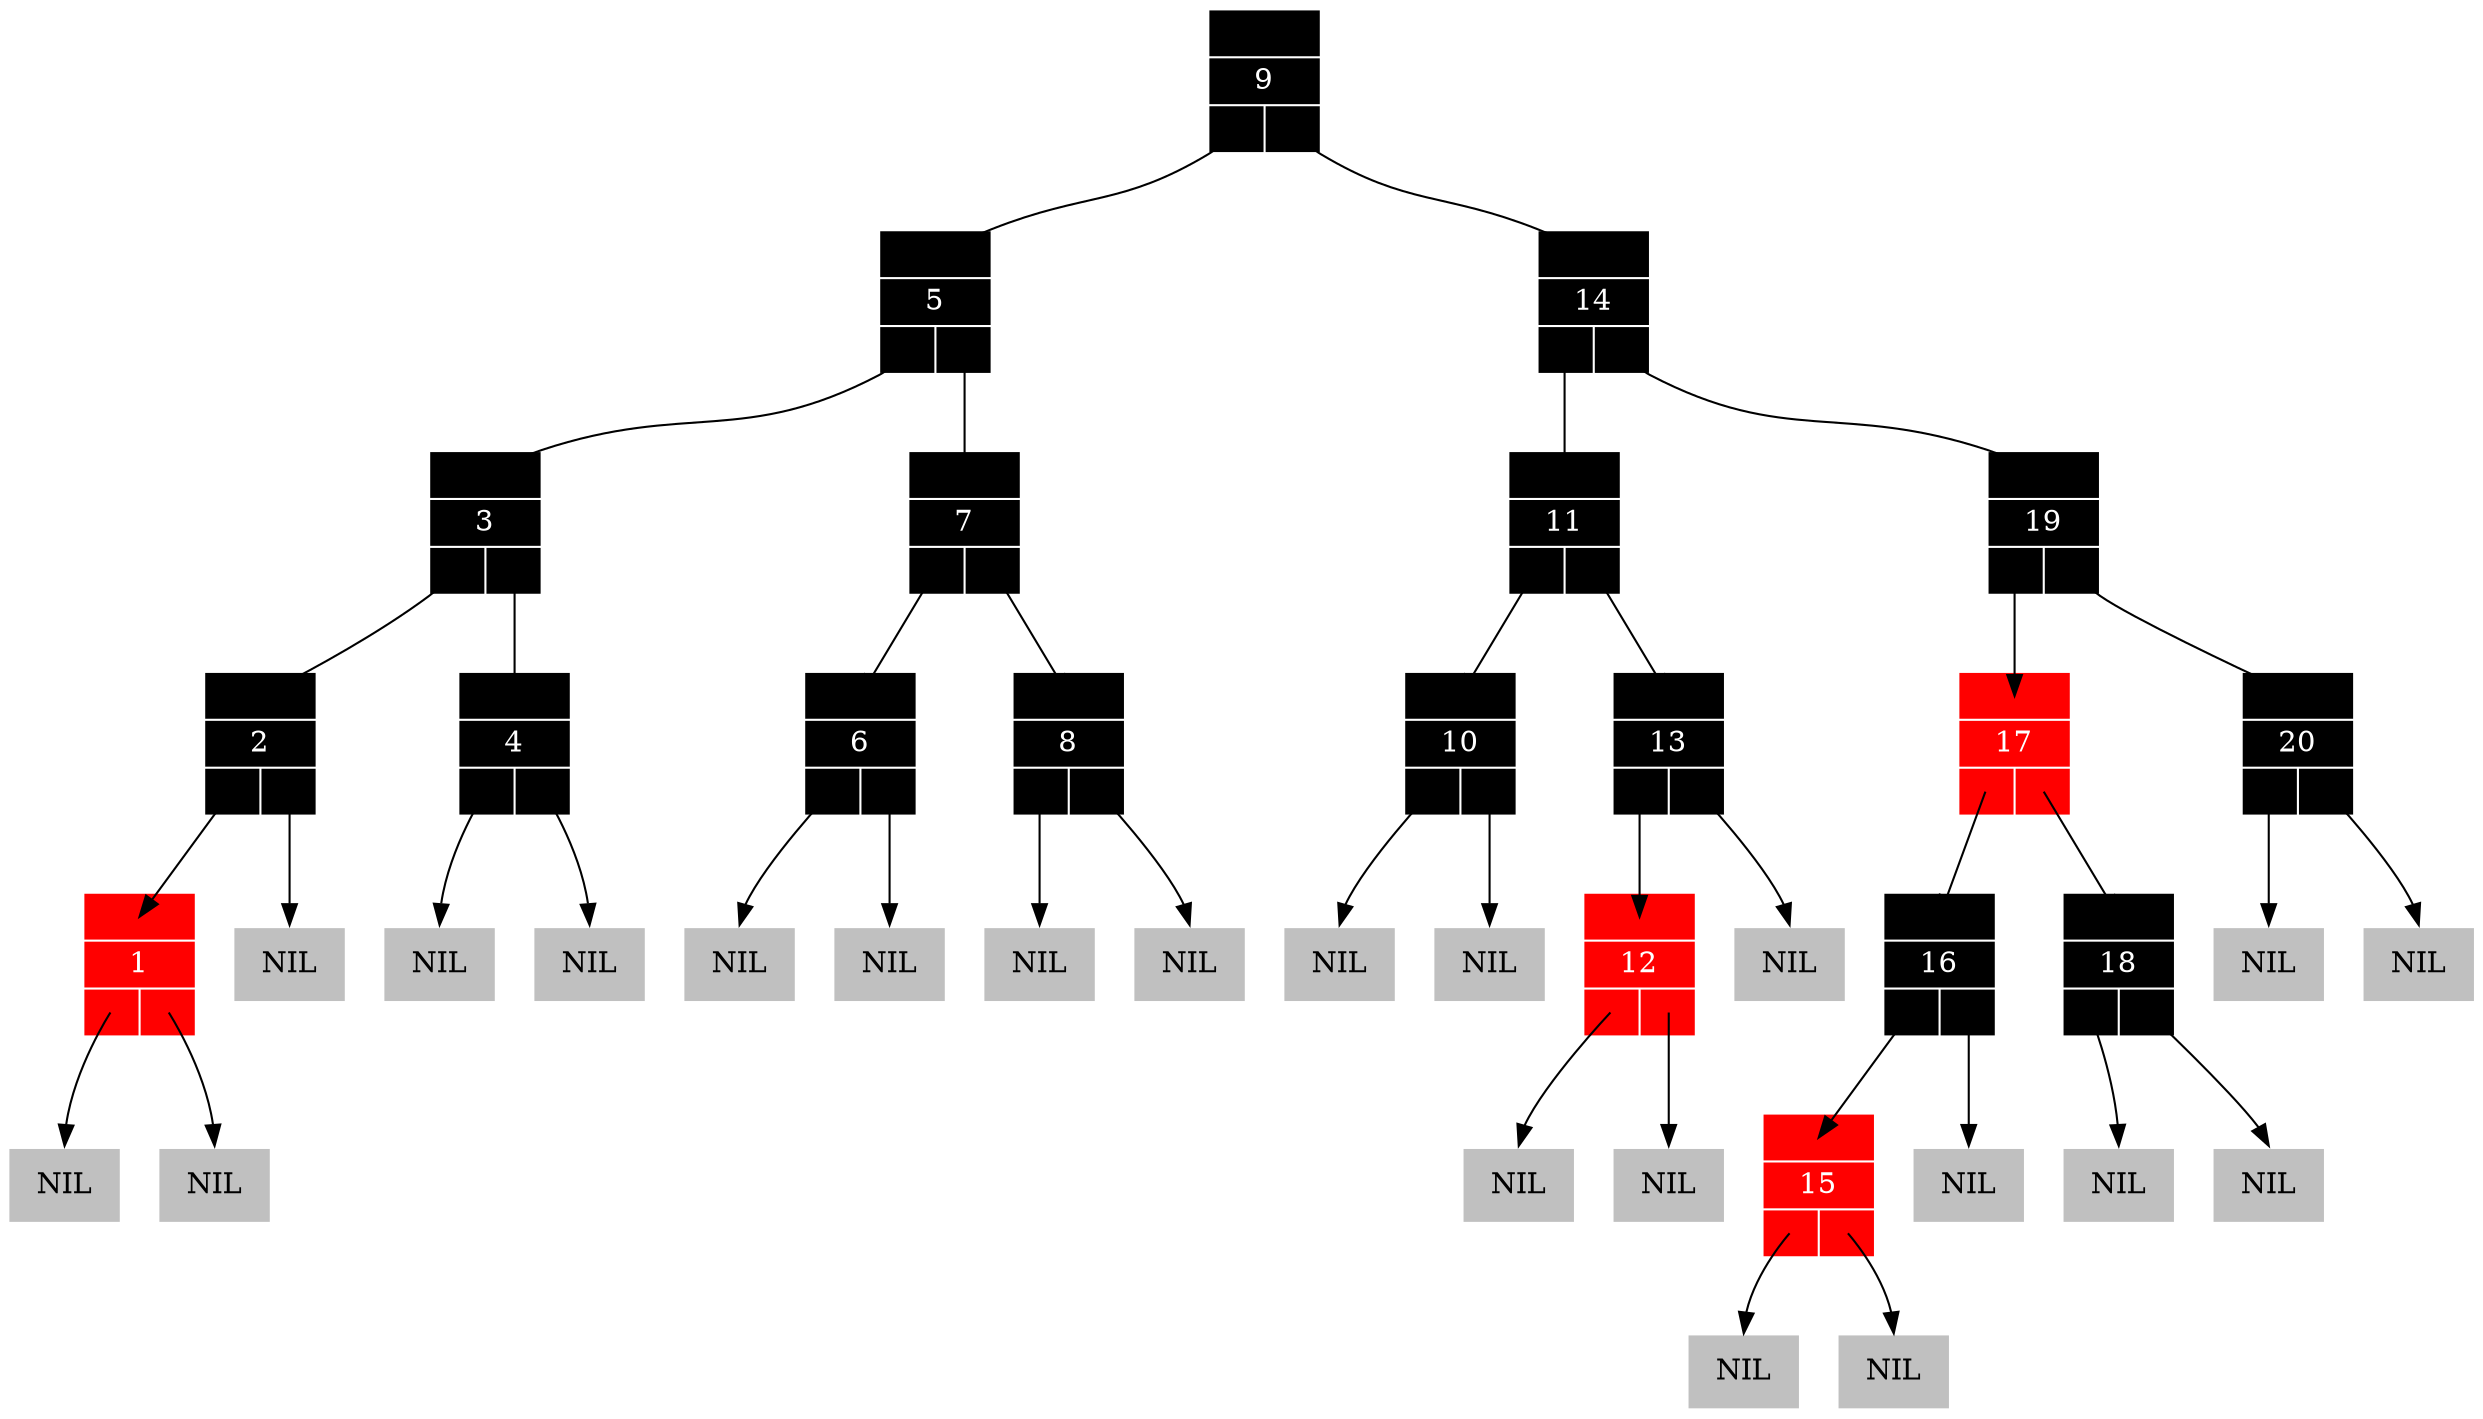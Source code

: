  digraph RedBlackTree {
	graph[ ranksep =0.5];
	node [ shape = record, color = white];

	n1 [style=filled, fillcolor=red, fontcolor = white, label="{{<parent>}|1|{<left>|<right>}}"];
	lnil1 [style=filled, fillcolor=grey, label="NIL"];
	n1:left:c -> lnil1:n [headclip=false, tailclip=false]
	rnil1 [style=filled, fillcolor=grey, label="NIL"];
	n1:right:c -> rnil1:n [headclip=false, tailclip=false]
	n2 [style=filled, fillcolor=black, fontcolor = white, label="{{<parent>}|2|{<left>|<right>}}"];
	n2:left:c -> n1:parent:c [headclip=false, tailclip=false]
	rnil2 [style=filled, fillcolor=grey, label="NIL"];
	n2:right:c -> rnil2:n [headclip=false, tailclip=false]
	n3 [style=filled, fillcolor=black, fontcolor = white, label="{{<parent>}|3|{<left>|<right>}}"];
	n3:left:c -> n2:parent:c [headclip=false, tailclip=false]
	n3:right:c -> n4:parent:c [headclip=false, tailclip=false]
	n4 [style=filled, fillcolor=black, fontcolor = white, label="{{<parent>}|4|{<left>|<right>}}"];
	lnil4 [style=filled, fillcolor=grey, label="NIL"];
	n4:left:c -> lnil4:n [headclip=false, tailclip=false]
	rnil4 [style=filled, fillcolor=grey, label="NIL"];
	n4:right:c -> rnil4:n [headclip=false, tailclip=false]
	n5 [style=filled, fillcolor=black, fontcolor = white, label="{{<parent>}|5|{<left>|<right>}}"];
	n5:left:c -> n3:parent:c [headclip=false, tailclip=false]
	n5:right:c -> n7:parent:c [headclip=false, tailclip=false]
	n6 [style=filled, fillcolor=black, fontcolor = white, label="{{<parent>}|6|{<left>|<right>}}"];
	lnil6 [style=filled, fillcolor=grey, label="NIL"];
	n6:left:c -> lnil6:n [headclip=false, tailclip=false]
	rnil6 [style=filled, fillcolor=grey, label="NIL"];
	n6:right:c -> rnil6:n [headclip=false, tailclip=false]
	n7 [style=filled, fillcolor=black, fontcolor = white, label="{{<parent>}|7|{<left>|<right>}}"];
	n7:left:c -> n6:parent:c [headclip=false, tailclip=false]
	n7:right:c -> n8:parent:c [headclip=false, tailclip=false]
	n8 [style=filled, fillcolor=black, fontcolor = white, label="{{<parent>}|8|{<left>|<right>}}"];
	lnil8 [style=filled, fillcolor=grey, label="NIL"];
	n8:left:c -> lnil8:n [headclip=false, tailclip=false]
	rnil8 [style=filled, fillcolor=grey, label="NIL"];
	n8:right:c -> rnil8:n [headclip=false, tailclip=false]
	n9 [style=filled, fillcolor=black, fontcolor = white, label="{{<parent>}|9|{<left>|<right>}}"];
	n9:left:c -> n5:parent:c [headclip=false, tailclip=false]
	n9:right:c -> n14:parent:c [headclip=false, tailclip=false]
	n10 [style=filled, fillcolor=black, fontcolor = white, label="{{<parent>}|10|{<left>|<right>}}"];
	lnil10 [style=filled, fillcolor=grey, label="NIL"];
	n10:left:c -> lnil10:n [headclip=false, tailclip=false]
	rnil10 [style=filled, fillcolor=grey, label="NIL"];
	n10:right:c -> rnil10:n [headclip=false, tailclip=false]
	n11 [style=filled, fillcolor=black, fontcolor = white, label="{{<parent>}|11|{<left>|<right>}}"];
	n11:left:c -> n10:parent:c [headclip=false, tailclip=false]
	n11:right:c -> n13:parent:c [headclip=false, tailclip=false]
	n12 [style=filled, fillcolor=red, fontcolor = white, label="{{<parent>}|12|{<left>|<right>}}"];
	lnil12 [style=filled, fillcolor=grey, label="NIL"];
	n12:left:c -> lnil12:n [headclip=false, tailclip=false]
	rnil12 [style=filled, fillcolor=grey, label="NIL"];
	n12:right:c -> rnil12:n [headclip=false, tailclip=false]
	n13 [style=filled, fillcolor=black, fontcolor = white, label="{{<parent>}|13|{<left>|<right>}}"];
	n13:left:c -> n12:parent:c [headclip=false, tailclip=false]
	rnil13 [style=filled, fillcolor=grey, label="NIL"];
	n13:right:c -> rnil13:n [headclip=false, tailclip=false]
	n14 [style=filled, fillcolor=black, fontcolor = white, label="{{<parent>}|14|{<left>|<right>}}"];
	n14:left:c -> n11:parent:c [headclip=false, tailclip=false]
	n14:right:c -> n19:parent:c [headclip=false, tailclip=false]
	n15 [style=filled, fillcolor=red, fontcolor = white, label="{{<parent>}|15|{<left>|<right>}}"];
	lnil15 [style=filled, fillcolor=grey, label="NIL"];
	n15:left:c -> lnil15:n [headclip=false, tailclip=false]
	rnil15 [style=filled, fillcolor=grey, label="NIL"];
	n15:right:c -> rnil15:n [headclip=false, tailclip=false]
	n16 [style=filled, fillcolor=black, fontcolor = white, label="{{<parent>}|16|{<left>|<right>}}"];
	n16:left:c -> n15:parent:c [headclip=false, tailclip=false]
	rnil16 [style=filled, fillcolor=grey, label="NIL"];
	n16:right:c -> rnil16:n [headclip=false, tailclip=false]
	n17 [style=filled, fillcolor=red, fontcolor = white, label="{{<parent>}|17|{<left>|<right>}}"];
	n17:left:c -> n16:parent:c [headclip=false, tailclip=false]
	n17:right:c -> n18:parent:c [headclip=false, tailclip=false]
	n18 [style=filled, fillcolor=black, fontcolor = white, label="{{<parent>}|18|{<left>|<right>}}"];
	lnil18 [style=filled, fillcolor=grey, label="NIL"];
	n18:left:c -> lnil18:n [headclip=false, tailclip=false]
	rnil18 [style=filled, fillcolor=grey, label="NIL"];
	n18:right:c -> rnil18:n [headclip=false, tailclip=false]
	n19 [style=filled, fillcolor=black, fontcolor = white, label="{{<parent>}|19|{<left>|<right>}}"];
	n19:left:c -> n17:parent:c [headclip=false, tailclip=false]
	n19:right:c -> n20:parent:c [headclip=false, tailclip=false]
	n20 [style=filled, fillcolor=black, fontcolor = white, label="{{<parent>}|20|{<left>|<right>}}"];
	lnil20 [style=filled, fillcolor=grey, label="NIL"];
	n20:left:c -> lnil20:n [headclip=false, tailclip=false]
	rnil20 [style=filled, fillcolor=grey, label="NIL"];
	n20:right:c -> rnil20:n [headclip=false, tailclip=false]

}
